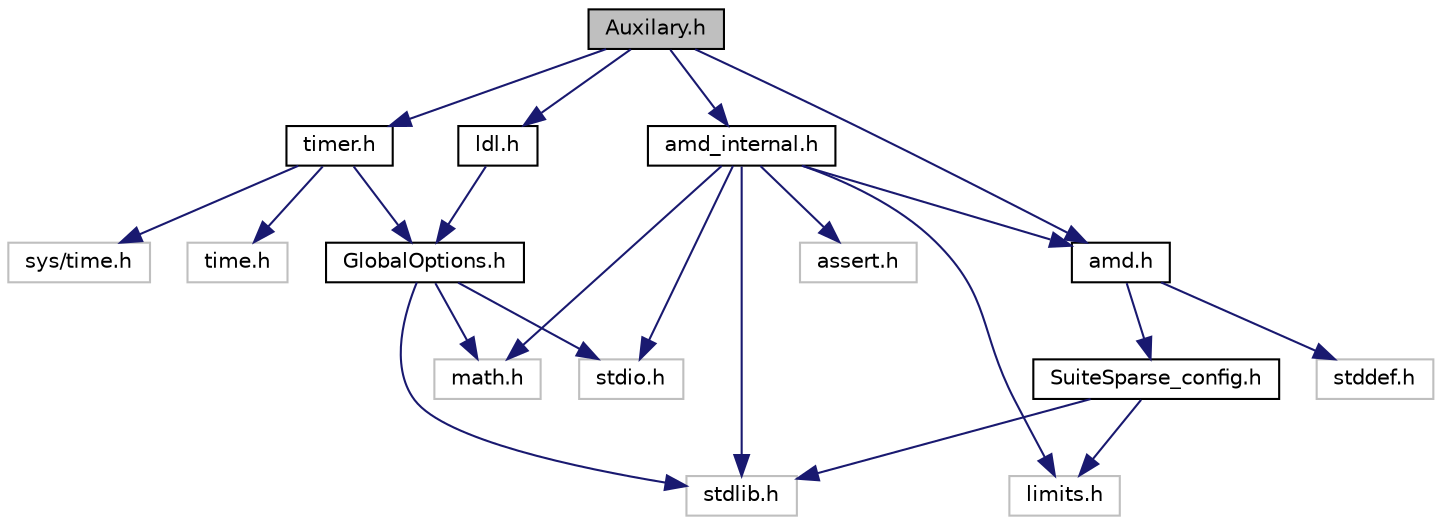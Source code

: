 digraph "Auxilary.h"
{
 // LATEX_PDF_SIZE
  bgcolor="transparent";
  edge [fontname="Helvetica",fontsize="10",labelfontname="Helvetica",labelfontsize="10"];
  node [fontname="Helvetica",fontsize="10",shape=record];
  Node1 [label="Auxilary.h",height=0.2,width=0.4,color="black", fillcolor="grey75", style="filled", fontcolor="black",tooltip=" "];
  Node1 -> Node2 [color="midnightblue",fontsize="10",style="solid",fontname="Helvetica"];
  Node2 [label="timer.h",height=0.2,width=0.4,color="black",URL="$timer_8h.html",tooltip=" "];
  Node2 -> Node3 [color="midnightblue",fontsize="10",style="solid",fontname="Helvetica"];
  Node3 [label="GlobalOptions.h",height=0.2,width=0.4,color="black",URL="$GlobalOptions_8h_source.html",tooltip=" "];
  Node3 -> Node4 [color="midnightblue",fontsize="10",style="solid",fontname="Helvetica"];
  Node4 [label="math.h",height=0.2,width=0.4,color="grey75",tooltip=" "];
  Node3 -> Node5 [color="midnightblue",fontsize="10",style="solid",fontname="Helvetica"];
  Node5 [label="stdio.h",height=0.2,width=0.4,color="grey75",tooltip=" "];
  Node3 -> Node6 [color="midnightblue",fontsize="10",style="solid",fontname="Helvetica"];
  Node6 [label="stdlib.h",height=0.2,width=0.4,color="grey75",tooltip=" "];
  Node2 -> Node7 [color="midnightblue",fontsize="10",style="solid",fontname="Helvetica"];
  Node7 [label="time.h",height=0.2,width=0.4,color="grey75",tooltip=" "];
  Node2 -> Node8 [color="midnightblue",fontsize="10",style="solid",fontname="Helvetica"];
  Node8 [label="sys/time.h",height=0.2,width=0.4,color="grey75",tooltip=" "];
  Node1 -> Node9 [color="midnightblue",fontsize="10",style="solid",fontname="Helvetica"];
  Node9 [label="amd.h",height=0.2,width=0.4,color="black",URL="$amd_8h_source.html",tooltip=" "];
  Node9 -> Node10 [color="midnightblue",fontsize="10",style="solid",fontname="Helvetica"];
  Node10 [label="stddef.h",height=0.2,width=0.4,color="grey75",tooltip=" "];
  Node9 -> Node11 [color="midnightblue",fontsize="10",style="solid",fontname="Helvetica"];
  Node11 [label="SuiteSparse_config.h",height=0.2,width=0.4,color="black",URL="$SuiteSparse__config_8h_source.html",tooltip=" "];
  Node11 -> Node12 [color="midnightblue",fontsize="10",style="solid",fontname="Helvetica"];
  Node12 [label="limits.h",height=0.2,width=0.4,color="grey75",tooltip=" "];
  Node11 -> Node6 [color="midnightblue",fontsize="10",style="solid",fontname="Helvetica"];
  Node1 -> Node13 [color="midnightblue",fontsize="10",style="solid",fontname="Helvetica"];
  Node13 [label="amd_internal.h",height=0.2,width=0.4,color="black",URL="$amd__internal_8h_source.html",tooltip=" "];
  Node13 -> Node6 [color="midnightblue",fontsize="10",style="solid",fontname="Helvetica"];
  Node13 -> Node5 [color="midnightblue",fontsize="10",style="solid",fontname="Helvetica"];
  Node13 -> Node12 [color="midnightblue",fontsize="10",style="solid",fontname="Helvetica"];
  Node13 -> Node4 [color="midnightblue",fontsize="10",style="solid",fontname="Helvetica"];
  Node13 -> Node9 [color="midnightblue",fontsize="10",style="solid",fontname="Helvetica"];
  Node13 -> Node14 [color="midnightblue",fontsize="10",style="solid",fontname="Helvetica"];
  Node14 [label="assert.h",height=0.2,width=0.4,color="grey75",tooltip=" "];
  Node1 -> Node15 [color="midnightblue",fontsize="10",style="solid",fontname="Helvetica"];
  Node15 [label="ldl.h",height=0.2,width=0.4,color="black",URL="$ldl_8h_source.html",tooltip=" "];
  Node15 -> Node3 [color="midnightblue",fontsize="10",style="solid",fontname="Helvetica"];
}
